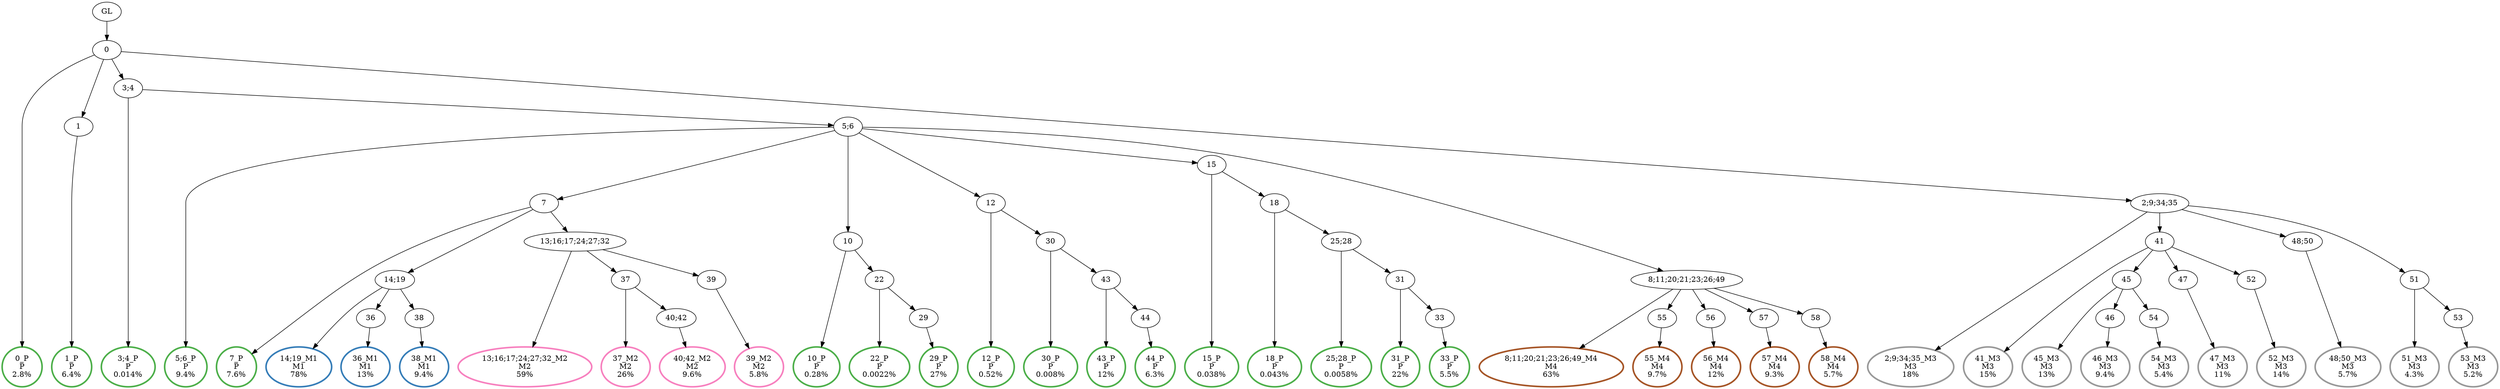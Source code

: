 digraph T {
	{
		rank=same
		76 [penwidth=3,colorscheme=set19,color=3,label="0_P\nP\n2.8%"]
		74 [penwidth=3,colorscheme=set19,color=3,label="1_P\nP\n6.4%"]
		72 [penwidth=3,colorscheme=set19,color=3,label="3;4_P\nP\n0.014%"]
		70 [penwidth=3,colorscheme=set19,color=3,label="5;6_P\nP\n9.4%"]
		68 [penwidth=3,colorscheme=set19,color=3,label="7_P\nP\n7.6%"]
		66 [penwidth=3,colorscheme=set19,color=3,label="10_P\nP\n0.28%"]
		64 [penwidth=3,colorscheme=set19,color=3,label="22_P\nP\n0.0022%"]
		62 [penwidth=3,colorscheme=set19,color=3,label="29_P\nP\n27%"]
		60 [penwidth=3,colorscheme=set19,color=3,label="12_P\nP\n0.52%"]
		58 [penwidth=3,colorscheme=set19,color=3,label="30_P\nP\n0.008%"]
		56 [penwidth=3,colorscheme=set19,color=3,label="43_P\nP\n12%"]
		54 [penwidth=3,colorscheme=set19,color=3,label="44_P\nP\n6.3%"]
		52 [penwidth=3,colorscheme=set19,color=3,label="15_P\nP\n0.038%"]
		50 [penwidth=3,colorscheme=set19,color=3,label="18_P\nP\n0.043%"]
		48 [penwidth=3,colorscheme=set19,color=3,label="25;28_P\nP\n0.0058%"]
		46 [penwidth=3,colorscheme=set19,color=3,label="31_P\nP\n22%"]
		44 [penwidth=3,colorscheme=set19,color=3,label="33_P\nP\n5.5%"]
		42 [penwidth=3,colorscheme=set19,color=2,label="14;19_M1\nM1\n78%"]
		40 [penwidth=3,colorscheme=set19,color=2,label="36_M1\nM1\n13%"]
		38 [penwidth=3,colorscheme=set19,color=2,label="38_M1\nM1\n9.4%"]
		36 [penwidth=3,colorscheme=set19,color=8,label="13;16;17;24;27;32_M2\nM2\n59%"]
		34 [penwidth=3,colorscheme=set19,color=8,label="37_M2\nM2\n26%"]
		32 [penwidth=3,colorscheme=set19,color=8,label="40;42_M2\nM2\n9.6%"]
		30 [penwidth=3,colorscheme=set19,color=8,label="39_M2\nM2\n5.8%"]
		28 [penwidth=3,colorscheme=set19,color=9,label="2;9;34;35_M3\nM3\n18%"]
		26 [penwidth=3,colorscheme=set19,color=9,label="41_M3\nM3\n15%"]
		24 [penwidth=3,colorscheme=set19,color=9,label="45_M3\nM3\n13%"]
		22 [penwidth=3,colorscheme=set19,color=9,label="46_M3\nM3\n9.4%"]
		20 [penwidth=3,colorscheme=set19,color=9,label="54_M3\nM3\n5.4%"]
		18 [penwidth=3,colorscheme=set19,color=9,label="47_M3\nM3\n11%"]
		16 [penwidth=3,colorscheme=set19,color=9,label="52_M3\nM3\n14%"]
		14 [penwidth=3,colorscheme=set19,color=9,label="48;50_M3\nM3\n5.7%"]
		12 [penwidth=3,colorscheme=set19,color=9,label="51_M3\nM3\n4.3%"]
		10 [penwidth=3,colorscheme=set19,color=9,label="53_M3\nM3\n5.2%"]
		8 [penwidth=3,colorscheme=set19,color=7,label="8;11;20;21;23;26;49_M4\nM4\n63%"]
		6 [penwidth=3,colorscheme=set19,color=7,label="55_M4\nM4\n9.7%"]
		4 [penwidth=3,colorscheme=set19,color=7,label="56_M4\nM4\n12%"]
		2 [penwidth=3,colorscheme=set19,color=7,label="57_M4\nM4\n9.3%"]
		0 [penwidth=3,colorscheme=set19,color=7,label="58_M4\nM4\n5.7%"]
	}
	78 [label="GL"]
	77 [label="0"]
	75 [label="1"]
	73 [label="3;4"]
	71 [label="5;6"]
	69 [label="7"]
	67 [label="10"]
	65 [label="22"]
	63 [label="29"]
	61 [label="12"]
	59 [label="30"]
	57 [label="43"]
	55 [label="44"]
	53 [label="15"]
	51 [label="18"]
	49 [label="25;28"]
	47 [label="31"]
	45 [label="33"]
	43 [label="14;19"]
	41 [label="36"]
	39 [label="38"]
	37 [label="13;16;17;24;27;32"]
	35 [label="37"]
	33 [label="40;42"]
	31 [label="39"]
	29 [label="2;9;34;35"]
	27 [label="41"]
	25 [label="45"]
	23 [label="46"]
	21 [label="54"]
	19 [label="47"]
	17 [label="52"]
	15 [label="48;50"]
	13 [label="51"]
	11 [label="53"]
	9 [label="8;11;20;21;23;26;49"]
	7 [label="55"]
	5 [label="56"]
	3 [label="57"]
	1 [label="58"]
	78 -> 77
	77 -> 76
	77 -> 75
	77 -> 73
	77 -> 29
	75 -> 74
	73 -> 72
	73 -> 71
	71 -> 70
	71 -> 69
	71 -> 67
	71 -> 61
	71 -> 53
	71 -> 9
	69 -> 68
	69 -> 43
	69 -> 37
	67 -> 66
	67 -> 65
	65 -> 64
	65 -> 63
	63 -> 62
	61 -> 60
	61 -> 59
	59 -> 58
	59 -> 57
	57 -> 56
	57 -> 55
	55 -> 54
	53 -> 52
	53 -> 51
	51 -> 50
	51 -> 49
	49 -> 48
	49 -> 47
	47 -> 46
	47 -> 45
	45 -> 44
	43 -> 42
	43 -> 41
	43 -> 39
	41 -> 40
	39 -> 38
	37 -> 36
	37 -> 35
	37 -> 31
	35 -> 34
	35 -> 33
	33 -> 32
	31 -> 30
	29 -> 28
	29 -> 27
	29 -> 15
	29 -> 13
	27 -> 26
	27 -> 25
	27 -> 19
	27 -> 17
	25 -> 24
	25 -> 23
	25 -> 21
	23 -> 22
	21 -> 20
	19 -> 18
	17 -> 16
	15 -> 14
	13 -> 12
	13 -> 11
	11 -> 10
	9 -> 8
	9 -> 7
	9 -> 5
	9 -> 3
	9 -> 1
	7 -> 6
	5 -> 4
	3 -> 2
	1 -> 0
}
